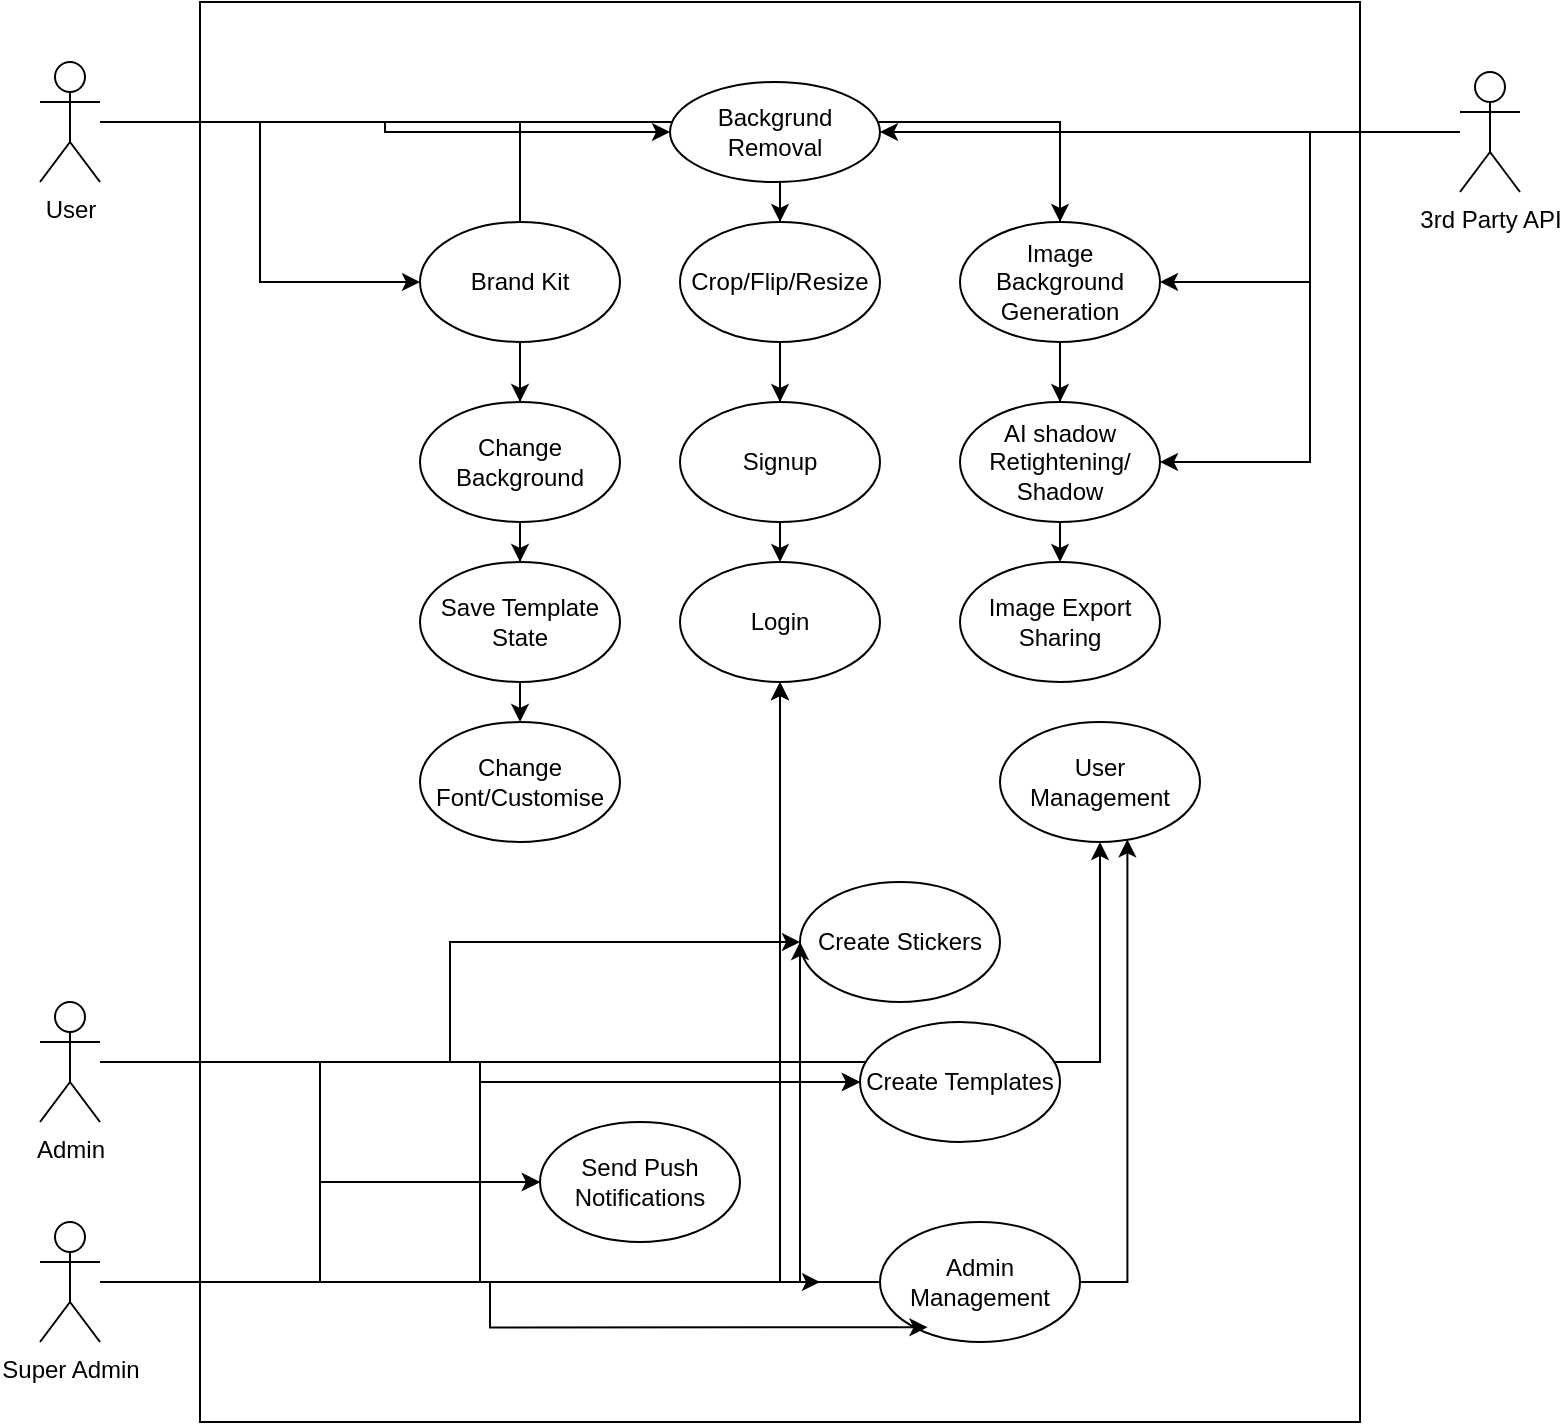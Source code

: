 <mxfile version="26.1.0">
  <diagram name="Page-1" id="jbSKQiZQvPInBLx6xNWo">
    <mxGraphModel dx="2232" dy="1152" grid="1" gridSize="10" guides="1" tooltips="1" connect="1" arrows="1" fold="1" page="1" pageScale="1" pageWidth="850" pageHeight="1100" math="0" shadow="0">
      <root>
        <mxCell id="0" />
        <mxCell id="1" parent="0" />
        <mxCell id="mbCBkdH2v-9OL00bYeM--1" value="" style="rounded=0;whiteSpace=wrap;html=1;" vertex="1" parent="1">
          <mxGeometry x="140" y="60" width="580" height="710" as="geometry" />
        </mxCell>
        <mxCell id="mbCBkdH2v-9OL00bYeM--22" style="edgeStyle=orthogonalEdgeStyle;rounded=0;orthogonalLoop=1;jettySize=auto;html=1;entryX=0;entryY=0.5;entryDx=0;entryDy=0;" edge="1" parent="1" source="mbCBkdH2v-9OL00bYeM--2" target="mbCBkdH2v-9OL00bYeM--5">
          <mxGeometry relative="1" as="geometry" />
        </mxCell>
        <mxCell id="mbCBkdH2v-9OL00bYeM--23" style="edgeStyle=orthogonalEdgeStyle;rounded=0;orthogonalLoop=1;jettySize=auto;html=1;entryX=0;entryY=0.5;entryDx=0;entryDy=0;" edge="1" parent="1" source="mbCBkdH2v-9OL00bYeM--2" target="mbCBkdH2v-9OL00bYeM--11">
          <mxGeometry relative="1" as="geometry" />
        </mxCell>
        <mxCell id="mbCBkdH2v-9OL00bYeM--24" style="edgeStyle=orthogonalEdgeStyle;rounded=0;orthogonalLoop=1;jettySize=auto;html=1;" edge="1" parent="1" source="mbCBkdH2v-9OL00bYeM--2" target="mbCBkdH2v-9OL00bYeM--6">
          <mxGeometry relative="1" as="geometry" />
        </mxCell>
        <mxCell id="mbCBkdH2v-9OL00bYeM--25" style="edgeStyle=orthogonalEdgeStyle;rounded=0;orthogonalLoop=1;jettySize=auto;html=1;" edge="1" parent="1" source="mbCBkdH2v-9OL00bYeM--2" target="mbCBkdH2v-9OL00bYeM--7">
          <mxGeometry relative="1" as="geometry" />
        </mxCell>
        <mxCell id="mbCBkdH2v-9OL00bYeM--26" style="edgeStyle=orthogonalEdgeStyle;rounded=0;orthogonalLoop=1;jettySize=auto;html=1;" edge="1" parent="1" source="mbCBkdH2v-9OL00bYeM--2" target="mbCBkdH2v-9OL00bYeM--4">
          <mxGeometry relative="1" as="geometry" />
        </mxCell>
        <mxCell id="mbCBkdH2v-9OL00bYeM--27" style="edgeStyle=orthogonalEdgeStyle;rounded=0;orthogonalLoop=1;jettySize=auto;html=1;" edge="1" parent="1" source="mbCBkdH2v-9OL00bYeM--2" target="mbCBkdH2v-9OL00bYeM--13">
          <mxGeometry relative="1" as="geometry" />
        </mxCell>
        <mxCell id="mbCBkdH2v-9OL00bYeM--28" style="edgeStyle=orthogonalEdgeStyle;rounded=0;orthogonalLoop=1;jettySize=auto;html=1;" edge="1" parent="1" source="mbCBkdH2v-9OL00bYeM--2" target="mbCBkdH2v-9OL00bYeM--15">
          <mxGeometry relative="1" as="geometry" />
        </mxCell>
        <mxCell id="mbCBkdH2v-9OL00bYeM--29" style="edgeStyle=orthogonalEdgeStyle;rounded=0;orthogonalLoop=1;jettySize=auto;html=1;" edge="1" parent="1" source="mbCBkdH2v-9OL00bYeM--2" target="mbCBkdH2v-9OL00bYeM--19">
          <mxGeometry relative="1" as="geometry" />
        </mxCell>
        <mxCell id="mbCBkdH2v-9OL00bYeM--30" style="edgeStyle=orthogonalEdgeStyle;rounded=0;orthogonalLoop=1;jettySize=auto;html=1;" edge="1" parent="1" source="mbCBkdH2v-9OL00bYeM--2" target="mbCBkdH2v-9OL00bYeM--16">
          <mxGeometry relative="1" as="geometry" />
        </mxCell>
        <mxCell id="mbCBkdH2v-9OL00bYeM--31" style="edgeStyle=orthogonalEdgeStyle;rounded=0;orthogonalLoop=1;jettySize=auto;html=1;" edge="1" parent="1" source="mbCBkdH2v-9OL00bYeM--2" target="mbCBkdH2v-9OL00bYeM--18">
          <mxGeometry relative="1" as="geometry" />
        </mxCell>
        <mxCell id="mbCBkdH2v-9OL00bYeM--32" style="edgeStyle=orthogonalEdgeStyle;rounded=0;orthogonalLoop=1;jettySize=auto;html=1;" edge="1" parent="1" source="mbCBkdH2v-9OL00bYeM--2" target="mbCBkdH2v-9OL00bYeM--17">
          <mxGeometry relative="1" as="geometry" />
        </mxCell>
        <mxCell id="mbCBkdH2v-9OL00bYeM--2" value="User&lt;div&gt;&lt;br&gt;&lt;/div&gt;" style="shape=umlActor;verticalLabelPosition=bottom;verticalAlign=top;html=1;outlineConnect=0;" vertex="1" parent="1">
          <mxGeometry x="60" y="90" width="30" height="60" as="geometry" />
        </mxCell>
        <mxCell id="mbCBkdH2v-9OL00bYeM--37" style="edgeStyle=orthogonalEdgeStyle;rounded=0;orthogonalLoop=1;jettySize=auto;html=1;" edge="1" parent="1" source="mbCBkdH2v-9OL00bYeM--3" target="mbCBkdH2v-9OL00bYeM--14">
          <mxGeometry relative="1" as="geometry" />
        </mxCell>
        <mxCell id="mbCBkdH2v-9OL00bYeM--38" style="edgeStyle=orthogonalEdgeStyle;rounded=0;orthogonalLoop=1;jettySize=auto;html=1;" edge="1" parent="1" source="mbCBkdH2v-9OL00bYeM--3" target="mbCBkdH2v-9OL00bYeM--10">
          <mxGeometry relative="1" as="geometry" />
        </mxCell>
        <mxCell id="mbCBkdH2v-9OL00bYeM--39" style="edgeStyle=orthogonalEdgeStyle;rounded=0;orthogonalLoop=1;jettySize=auto;html=1;" edge="1" parent="1" source="mbCBkdH2v-9OL00bYeM--3" target="mbCBkdH2v-9OL00bYeM--9">
          <mxGeometry relative="1" as="geometry" />
        </mxCell>
        <mxCell id="mbCBkdH2v-9OL00bYeM--40" style="edgeStyle=orthogonalEdgeStyle;rounded=0;orthogonalLoop=1;jettySize=auto;html=1;entryX=0.5;entryY=1;entryDx=0;entryDy=0;" edge="1" parent="1" source="mbCBkdH2v-9OL00bYeM--3" target="mbCBkdH2v-9OL00bYeM--4">
          <mxGeometry relative="1" as="geometry" />
        </mxCell>
        <mxCell id="mbCBkdH2v-9OL00bYeM--57" style="edgeStyle=orthogonalEdgeStyle;rounded=0;orthogonalLoop=1;jettySize=auto;html=1;" edge="1" parent="1" source="mbCBkdH2v-9OL00bYeM--3" target="mbCBkdH2v-9OL00bYeM--56">
          <mxGeometry relative="1" as="geometry" />
        </mxCell>
        <mxCell id="mbCBkdH2v-9OL00bYeM--3" value="Admin&lt;div&gt;&lt;br&gt;&lt;/div&gt;" style="shape=umlActor;verticalLabelPosition=bottom;verticalAlign=top;html=1;outlineConnect=0;" vertex="1" parent="1">
          <mxGeometry x="60" y="560" width="30" height="60" as="geometry" />
        </mxCell>
        <mxCell id="mbCBkdH2v-9OL00bYeM--4" value="Login" style="ellipse;whiteSpace=wrap;html=1;" vertex="1" parent="1">
          <mxGeometry x="380" y="340" width="100" height="60" as="geometry" />
        </mxCell>
        <mxCell id="mbCBkdH2v-9OL00bYeM--5" value="Backgrund Removal" style="ellipse;whiteSpace=wrap;html=1;" vertex="1" parent="1">
          <mxGeometry x="375" y="100" width="105" height="50" as="geometry" />
        </mxCell>
        <mxCell id="mbCBkdH2v-9OL00bYeM--6" value="Crop/Flip/Resize" style="ellipse;whiteSpace=wrap;html=1;" vertex="1" parent="1">
          <mxGeometry x="380" y="170" width="100" height="60" as="geometry" />
        </mxCell>
        <mxCell id="mbCBkdH2v-9OL00bYeM--7" value="Signup" style="ellipse;whiteSpace=wrap;html=1;" vertex="1" parent="1">
          <mxGeometry x="380" y="260" width="100" height="60" as="geometry" />
        </mxCell>
        <mxCell id="mbCBkdH2v-9OL00bYeM--9" value="User Management" style="ellipse;whiteSpace=wrap;html=1;" vertex="1" parent="1">
          <mxGeometry x="540" y="420" width="100" height="60" as="geometry" />
        </mxCell>
        <mxCell id="mbCBkdH2v-9OL00bYeM--10" value="Create Stickers" style="ellipse;whiteSpace=wrap;html=1;" vertex="1" parent="1">
          <mxGeometry x="440" y="500" width="100" height="60" as="geometry" />
        </mxCell>
        <mxCell id="mbCBkdH2v-9OL00bYeM--11" value="Brand Kit" style="ellipse;whiteSpace=wrap;html=1;" vertex="1" parent="1">
          <mxGeometry x="250" y="170" width="100" height="60" as="geometry" />
        </mxCell>
        <mxCell id="mbCBkdH2v-9OL00bYeM--13" value="Change Background" style="ellipse;whiteSpace=wrap;html=1;" vertex="1" parent="1">
          <mxGeometry x="250" y="260" width="100" height="60" as="geometry" />
        </mxCell>
        <mxCell id="mbCBkdH2v-9OL00bYeM--14" value="Create Templates" style="ellipse;whiteSpace=wrap;html=1;" vertex="1" parent="1">
          <mxGeometry x="470" y="570" width="100" height="60" as="geometry" />
        </mxCell>
        <mxCell id="mbCBkdH2v-9OL00bYeM--15" value="Save Template State" style="ellipse;whiteSpace=wrap;html=1;" vertex="1" parent="1">
          <mxGeometry x="250" y="340" width="100" height="60" as="geometry" />
        </mxCell>
        <mxCell id="mbCBkdH2v-9OL00bYeM--16" value="Image Background Generation" style="ellipse;whiteSpace=wrap;html=1;" vertex="1" parent="1">
          <mxGeometry x="520" y="170" width="100" height="60" as="geometry" />
        </mxCell>
        <mxCell id="mbCBkdH2v-9OL00bYeM--17" value="AI shadow Retightening/&lt;div&gt;Shadow&lt;/div&gt;" style="ellipse;whiteSpace=wrap;html=1;" vertex="1" parent="1">
          <mxGeometry x="520" y="260" width="100" height="60" as="geometry" />
        </mxCell>
        <mxCell id="mbCBkdH2v-9OL00bYeM--18" value="Image Export Sharing" style="ellipse;whiteSpace=wrap;html=1;" vertex="1" parent="1">
          <mxGeometry x="520" y="340" width="100" height="60" as="geometry" />
        </mxCell>
        <mxCell id="mbCBkdH2v-9OL00bYeM--19" value="Change Font/Customise" style="ellipse;whiteSpace=wrap;html=1;" vertex="1" parent="1">
          <mxGeometry x="250" y="420" width="100" height="60" as="geometry" />
        </mxCell>
        <mxCell id="mbCBkdH2v-9OL00bYeM--33" style="edgeStyle=orthogonalEdgeStyle;rounded=0;orthogonalLoop=1;jettySize=auto;html=1;" edge="1" parent="1" source="mbCBkdH2v-9OL00bYeM--21" target="mbCBkdH2v-9OL00bYeM--5">
          <mxGeometry relative="1" as="geometry" />
        </mxCell>
        <mxCell id="mbCBkdH2v-9OL00bYeM--34" style="edgeStyle=orthogonalEdgeStyle;rounded=0;orthogonalLoop=1;jettySize=auto;html=1;entryX=1;entryY=0.5;entryDx=0;entryDy=0;" edge="1" parent="1" source="mbCBkdH2v-9OL00bYeM--21" target="mbCBkdH2v-9OL00bYeM--16">
          <mxGeometry relative="1" as="geometry" />
        </mxCell>
        <mxCell id="mbCBkdH2v-9OL00bYeM--35" style="edgeStyle=orthogonalEdgeStyle;rounded=0;orthogonalLoop=1;jettySize=auto;html=1;entryX=1;entryY=0.5;entryDx=0;entryDy=0;" edge="1" parent="1" source="mbCBkdH2v-9OL00bYeM--21" target="mbCBkdH2v-9OL00bYeM--17">
          <mxGeometry relative="1" as="geometry" />
        </mxCell>
        <mxCell id="mbCBkdH2v-9OL00bYeM--21" value="3rd Party API" style="shape=umlActor;verticalLabelPosition=bottom;verticalAlign=top;html=1;outlineConnect=0;" vertex="1" parent="1">
          <mxGeometry x="770" y="95" width="30" height="60" as="geometry" />
        </mxCell>
        <mxCell id="mbCBkdH2v-9OL00bYeM--44" style="edgeStyle=orthogonalEdgeStyle;rounded=0;orthogonalLoop=1;jettySize=auto;html=1;" edge="1" parent="1" source="mbCBkdH2v-9OL00bYeM--43">
          <mxGeometry relative="1" as="geometry">
            <mxPoint x="450" y="700" as="targetPoint" />
          </mxGeometry>
        </mxCell>
        <mxCell id="mbCBkdH2v-9OL00bYeM--47" style="edgeStyle=orthogonalEdgeStyle;rounded=0;orthogonalLoop=1;jettySize=auto;html=1;entryX=0;entryY=0.5;entryDx=0;entryDy=0;" edge="1" parent="1" source="mbCBkdH2v-9OL00bYeM--43" target="mbCBkdH2v-9OL00bYeM--14">
          <mxGeometry relative="1" as="geometry" />
        </mxCell>
        <mxCell id="mbCBkdH2v-9OL00bYeM--48" style="edgeStyle=orthogonalEdgeStyle;rounded=0;orthogonalLoop=1;jettySize=auto;html=1;" edge="1" parent="1" source="mbCBkdH2v-9OL00bYeM--43" target="mbCBkdH2v-9OL00bYeM--10">
          <mxGeometry relative="1" as="geometry">
            <Array as="points">
              <mxPoint x="440" y="700" />
            </Array>
          </mxGeometry>
        </mxCell>
        <mxCell id="mbCBkdH2v-9OL00bYeM--49" style="edgeStyle=orthogonalEdgeStyle;rounded=0;orthogonalLoop=1;jettySize=auto;html=1;" edge="1" parent="1" source="mbCBkdH2v-9OL00bYeM--43" target="mbCBkdH2v-9OL00bYeM--4">
          <mxGeometry relative="1" as="geometry" />
        </mxCell>
        <mxCell id="mbCBkdH2v-9OL00bYeM--58" style="edgeStyle=orthogonalEdgeStyle;rounded=0;orthogonalLoop=1;jettySize=auto;html=1;" edge="1" parent="1" source="mbCBkdH2v-9OL00bYeM--43" target="mbCBkdH2v-9OL00bYeM--56">
          <mxGeometry relative="1" as="geometry" />
        </mxCell>
        <mxCell id="mbCBkdH2v-9OL00bYeM--43" value="&lt;div&gt;Super Admin&lt;/div&gt;&lt;div&gt;&lt;br&gt;&lt;/div&gt;" style="shape=umlActor;verticalLabelPosition=bottom;verticalAlign=top;html=1;outlineConnect=0;" vertex="1" parent="1">
          <mxGeometry x="60" y="670" width="30" height="60" as="geometry" />
        </mxCell>
        <mxCell id="mbCBkdH2v-9OL00bYeM--50" style="edgeStyle=orthogonalEdgeStyle;rounded=0;orthogonalLoop=1;jettySize=auto;html=1;entryX=0.637;entryY=0.978;entryDx=0;entryDy=0;entryPerimeter=0;" edge="1" parent="1" source="mbCBkdH2v-9OL00bYeM--43" target="mbCBkdH2v-9OL00bYeM--9">
          <mxGeometry relative="1" as="geometry" />
        </mxCell>
        <mxCell id="mbCBkdH2v-9OL00bYeM--54" value="Admin Management" style="ellipse;whiteSpace=wrap;html=1;" vertex="1" parent="1">
          <mxGeometry x="480" y="670" width="100" height="60" as="geometry" />
        </mxCell>
        <mxCell id="mbCBkdH2v-9OL00bYeM--55" style="edgeStyle=orthogonalEdgeStyle;rounded=0;orthogonalLoop=1;jettySize=auto;html=1;entryX=0.237;entryY=0.878;entryDx=0;entryDy=0;entryPerimeter=0;" edge="1" parent="1" source="mbCBkdH2v-9OL00bYeM--43" target="mbCBkdH2v-9OL00bYeM--54">
          <mxGeometry relative="1" as="geometry" />
        </mxCell>
        <mxCell id="mbCBkdH2v-9OL00bYeM--56" value="Send Push Notifications" style="ellipse;whiteSpace=wrap;html=1;" vertex="1" parent="1">
          <mxGeometry x="310" y="620" width="100" height="60" as="geometry" />
        </mxCell>
      </root>
    </mxGraphModel>
  </diagram>
</mxfile>
